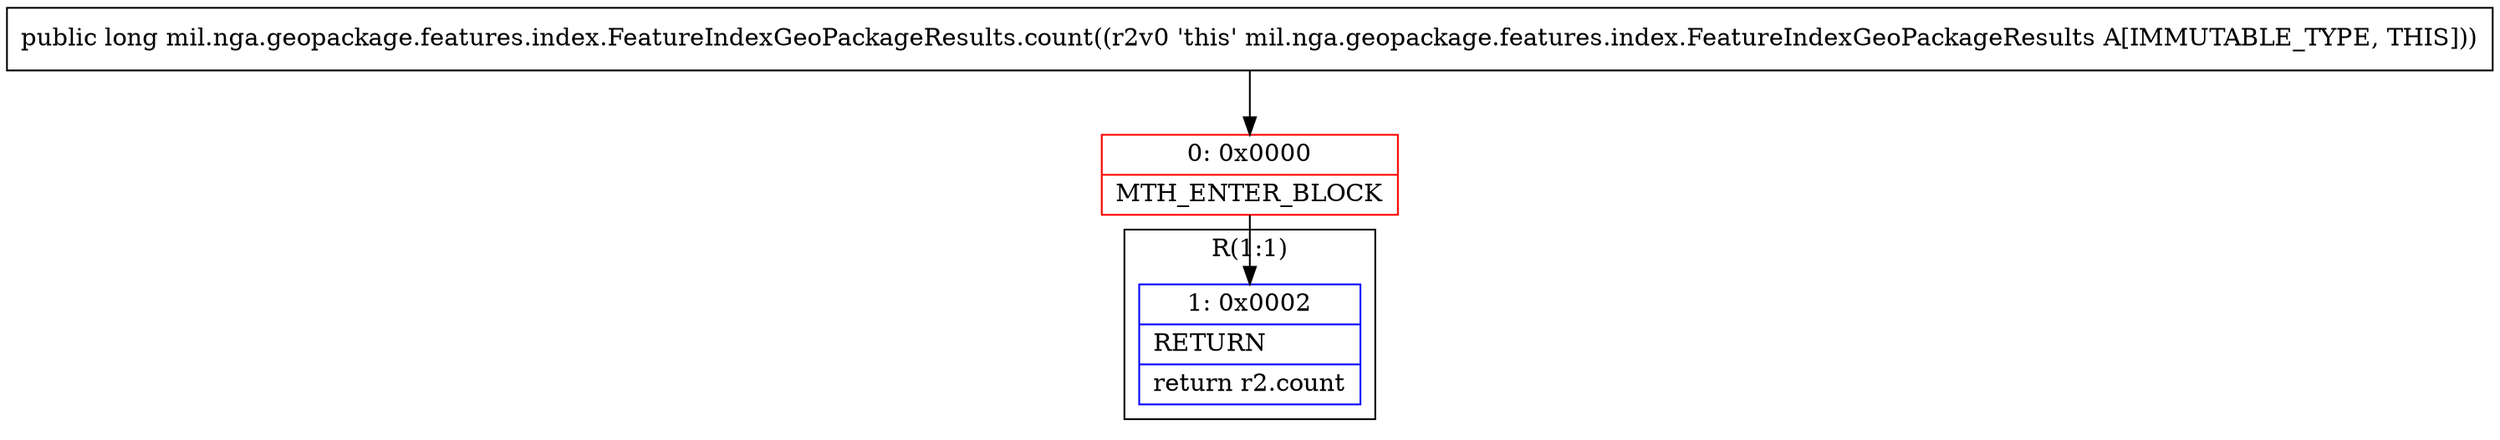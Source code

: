 digraph "CFG formil.nga.geopackage.features.index.FeatureIndexGeoPackageResults.count()J" {
subgraph cluster_Region_678288218 {
label = "R(1:1)";
node [shape=record,color=blue];
Node_1 [shape=record,label="{1\:\ 0x0002|RETURN\l|return r2.count\l}"];
}
Node_0 [shape=record,color=red,label="{0\:\ 0x0000|MTH_ENTER_BLOCK\l}"];
MethodNode[shape=record,label="{public long mil.nga.geopackage.features.index.FeatureIndexGeoPackageResults.count((r2v0 'this' mil.nga.geopackage.features.index.FeatureIndexGeoPackageResults A[IMMUTABLE_TYPE, THIS])) }"];
MethodNode -> Node_0;
Node_0 -> Node_1;
}

